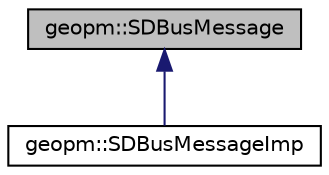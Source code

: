 digraph "geopm::SDBusMessage"
{
 // LATEX_PDF_SIZE
  edge [fontname="Helvetica",fontsize="10",labelfontname="Helvetica",labelfontsize="10"];
  node [fontname="Helvetica",fontsize="10",shape=record];
  Node1 [label="geopm::SDBusMessage",height=0.2,width=0.4,color="black", fillcolor="grey75", style="filled", fontcolor="black",tooltip="Abstraction around sd_bus interfaces that read from or append to sd_bus_message types."];
  Node1 -> Node2 [dir="back",color="midnightblue",fontsize="10",style="solid",fontname="Helvetica"];
  Node2 [label="geopm::SDBusMessageImp",height=0.2,width=0.4,color="black", fillcolor="white", style="filled",URL="$classgeopm_1_1_s_d_bus_message_imp.html",tooltip=" "];
}
